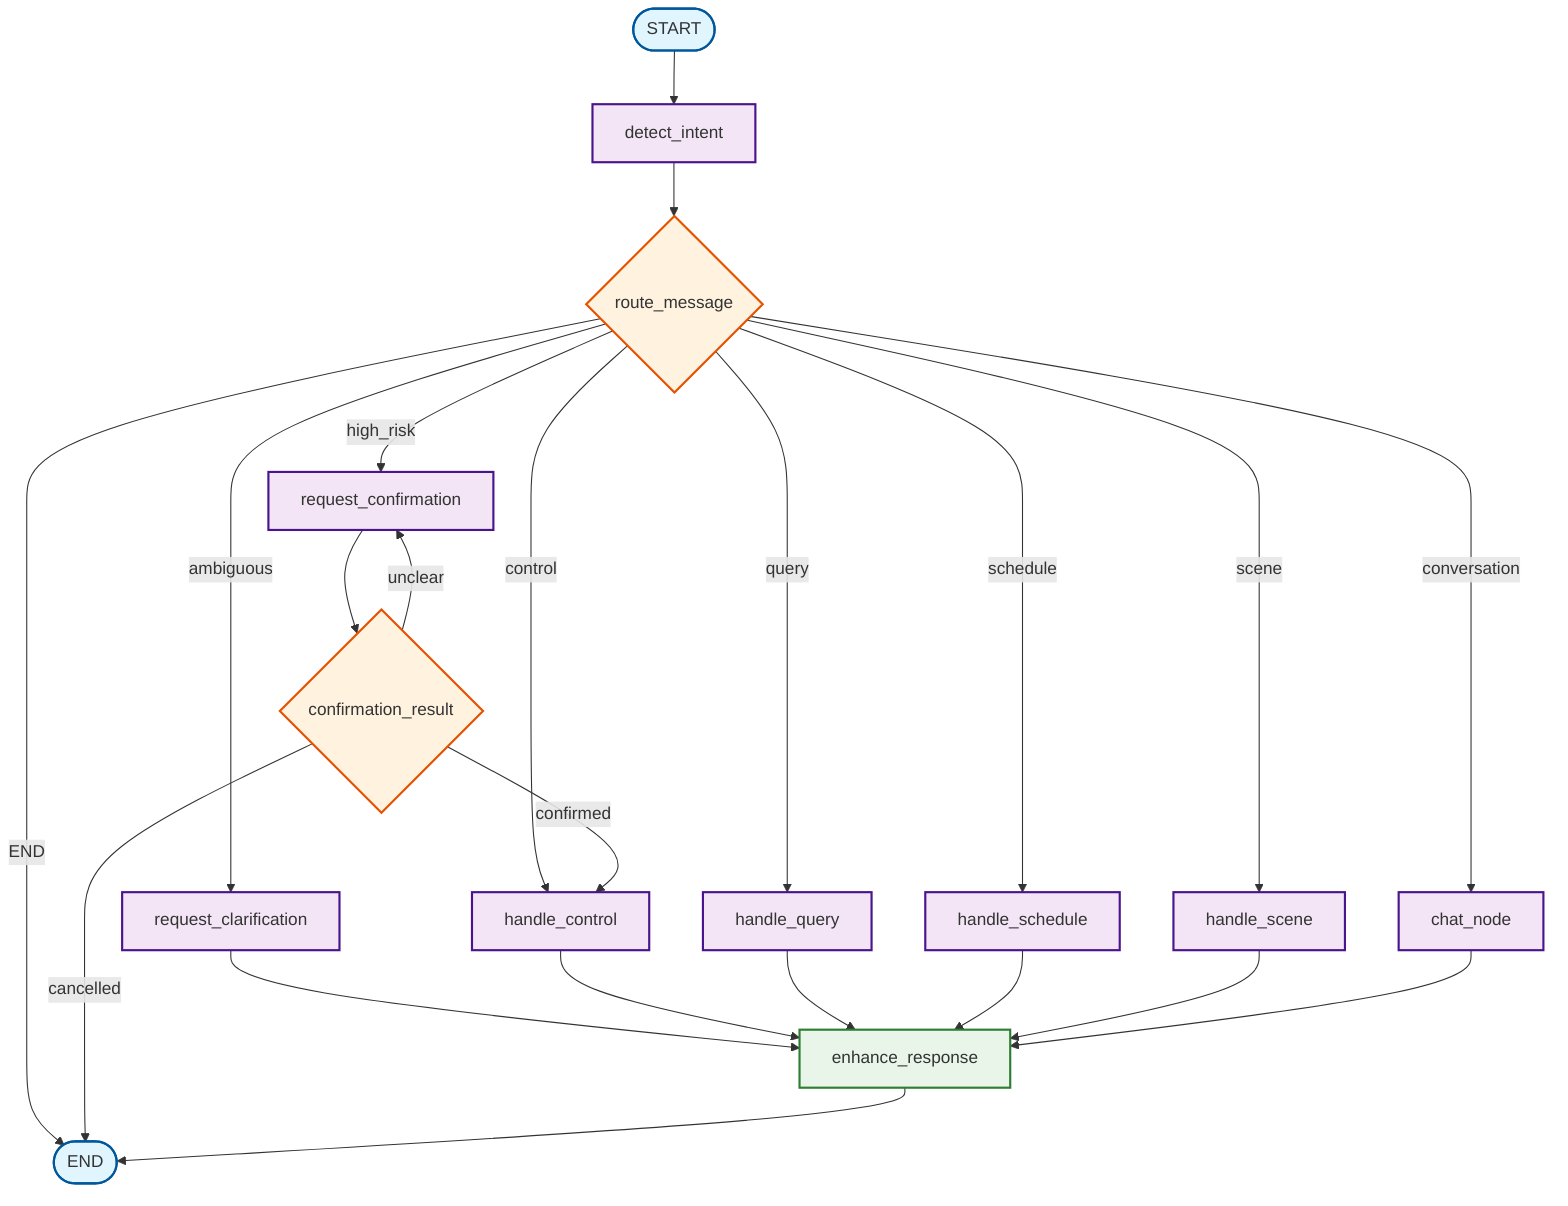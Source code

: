 graph TD
    START([START]) --> detect_intent[detect_intent]
    
    detect_intent --> route_decision{route_message}
    
    route_decision -->|ambiguous| request_clarification[request_clarification]
    route_decision -->|control| handle_control[handle_control]
    route_decision -->|query| handle_query[handle_query]
    route_decision -->|schedule| handle_schedule[handle_schedule]
    route_decision -->|scene| handle_scene[handle_scene]
    route_decision -->|conversation| chat_node[chat_node]
    route_decision -->|high_risk| request_confirmation[request_confirmation]
    route_decision -->|END| END_NODE([END])
    
    request_clarification --> enhance_response[enhance_response]
    handle_control --> enhance_response
    handle_query --> enhance_response
    handle_schedule --> enhance_response
    handle_scene --> enhance_response
    chat_node --> enhance_response
    
    request_confirmation --> confirmation_decision{confirmation_result}
    confirmation_decision -->|confirmed| handle_control
    confirmation_decision -->|cancelled| END_NODE
    confirmation_decision -->|unclear| request_confirmation
    
    enhance_response --> END_NODE
    
    %% Styling
    classDef startEnd fill:#e1f5fe,stroke:#01579b,stroke-width:2px
    classDef process fill:#f3e5f5,stroke:#4a148c,stroke-width:2px
    classDef decision fill:#fff3e0,stroke:#e65100,stroke-width:2px
    classDef enhance fill:#e8f5e8,stroke:#2e7d32,stroke-width:2px
    
    class START,END_NODE startEnd
    class detect_intent,handle_control,handle_query,handle_schedule,handle_scene,chat_node,request_clarification,request_confirmation process
    class route_decision,confirmation_decision decision
    class enhance_response enhance